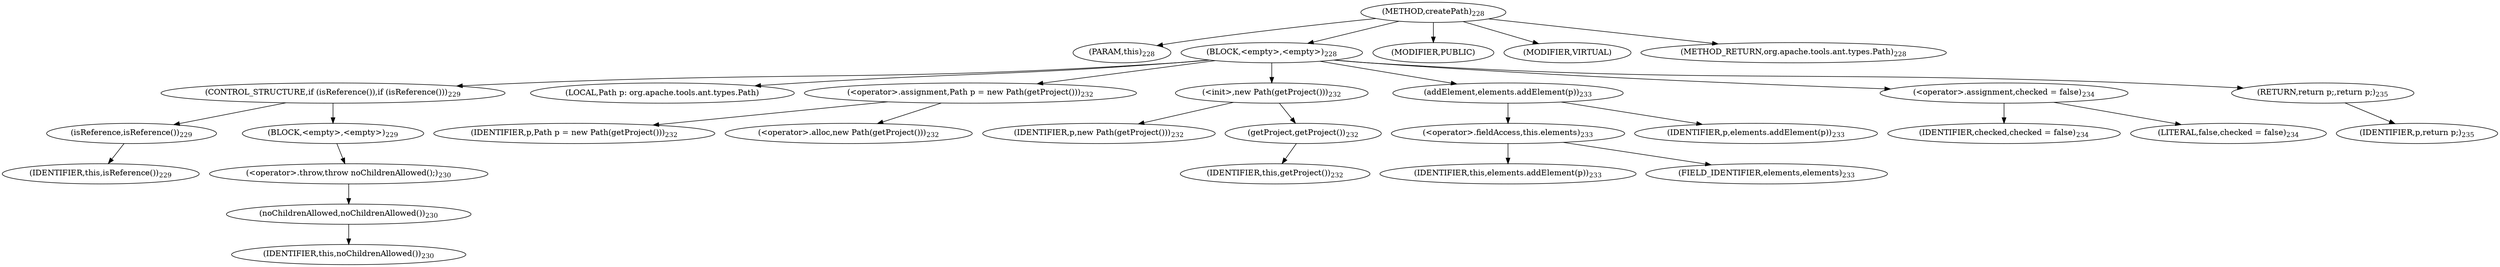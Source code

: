 digraph "createPath" {  
"369" [label = <(METHOD,createPath)<SUB>228</SUB>> ]
"53" [label = <(PARAM,this)<SUB>228</SUB>> ]
"370" [label = <(BLOCK,&lt;empty&gt;,&lt;empty&gt;)<SUB>228</SUB>> ]
"371" [label = <(CONTROL_STRUCTURE,if (isReference()),if (isReference()))<SUB>229</SUB>> ]
"372" [label = <(isReference,isReference())<SUB>229</SUB>> ]
"52" [label = <(IDENTIFIER,this,isReference())<SUB>229</SUB>> ]
"373" [label = <(BLOCK,&lt;empty&gt;,&lt;empty&gt;)<SUB>229</SUB>> ]
"374" [label = <(&lt;operator&gt;.throw,throw noChildrenAllowed();)<SUB>230</SUB>> ]
"375" [label = <(noChildrenAllowed,noChildrenAllowed())<SUB>230</SUB>> ]
"54" [label = <(IDENTIFIER,this,noChildrenAllowed())<SUB>230</SUB>> ]
"57" [label = <(LOCAL,Path p: org.apache.tools.ant.types.Path)> ]
"376" [label = <(&lt;operator&gt;.assignment,Path p = new Path(getProject()))<SUB>232</SUB>> ]
"377" [label = <(IDENTIFIER,p,Path p = new Path(getProject()))<SUB>232</SUB>> ]
"378" [label = <(&lt;operator&gt;.alloc,new Path(getProject()))<SUB>232</SUB>> ]
"379" [label = <(&lt;init&gt;,new Path(getProject()))<SUB>232</SUB>> ]
"56" [label = <(IDENTIFIER,p,new Path(getProject()))<SUB>232</SUB>> ]
"380" [label = <(getProject,getProject())<SUB>232</SUB>> ]
"55" [label = <(IDENTIFIER,this,getProject())<SUB>232</SUB>> ]
"381" [label = <(addElement,elements.addElement(p))<SUB>233</SUB>> ]
"382" [label = <(&lt;operator&gt;.fieldAccess,this.elements)<SUB>233</SUB>> ]
"383" [label = <(IDENTIFIER,this,elements.addElement(p))<SUB>233</SUB>> ]
"384" [label = <(FIELD_IDENTIFIER,elements,elements)<SUB>233</SUB>> ]
"385" [label = <(IDENTIFIER,p,elements.addElement(p))<SUB>233</SUB>> ]
"386" [label = <(&lt;operator&gt;.assignment,checked = false)<SUB>234</SUB>> ]
"387" [label = <(IDENTIFIER,checked,checked = false)<SUB>234</SUB>> ]
"388" [label = <(LITERAL,false,checked = false)<SUB>234</SUB>> ]
"389" [label = <(RETURN,return p;,return p;)<SUB>235</SUB>> ]
"390" [label = <(IDENTIFIER,p,return p;)<SUB>235</SUB>> ]
"391" [label = <(MODIFIER,PUBLIC)> ]
"392" [label = <(MODIFIER,VIRTUAL)> ]
"393" [label = <(METHOD_RETURN,org.apache.tools.ant.types.Path)<SUB>228</SUB>> ]
  "369" -> "53" 
  "369" -> "370" 
  "369" -> "391" 
  "369" -> "392" 
  "369" -> "393" 
  "370" -> "371" 
  "370" -> "57" 
  "370" -> "376" 
  "370" -> "379" 
  "370" -> "381" 
  "370" -> "386" 
  "370" -> "389" 
  "371" -> "372" 
  "371" -> "373" 
  "372" -> "52" 
  "373" -> "374" 
  "374" -> "375" 
  "375" -> "54" 
  "376" -> "377" 
  "376" -> "378" 
  "379" -> "56" 
  "379" -> "380" 
  "380" -> "55" 
  "381" -> "382" 
  "381" -> "385" 
  "382" -> "383" 
  "382" -> "384" 
  "386" -> "387" 
  "386" -> "388" 
  "389" -> "390" 
}

